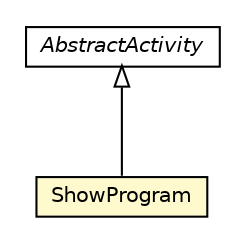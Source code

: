 #!/usr/local/bin/dot
#
# Class diagram 
# Generated by UMLGraph version 5.4 (http://www.umlgraph.org/)
#

digraph G {
	edge [fontname="Helvetica",fontsize=10,labelfontname="Helvetica",labelfontsize=10];
	node [fontname="Helvetica",fontsize=10,shape=plaintext];
	nodesep=0.25;
	ranksep=0.5;
	// hu.sch.kfc.client.activity.AbstractActivity
	c9091 [label=<<table title="hu.sch.kfc.client.activity.AbstractActivity" border="0" cellborder="1" cellspacing="0" cellpadding="2" port="p" href="./AbstractActivity.html">
		<tr><td><table border="0" cellspacing="0" cellpadding="1">
<tr><td align="center" balign="center"><font face="Helvetica-Oblique"> AbstractActivity </font></td></tr>
		</table></td></tr>
		</table>>, URL="./AbstractActivity.html", fontname="Helvetica", fontcolor="black", fontsize=10.0];
	// hu.sch.kfc.client.activity.ShowProgram
	c9092 [label=<<table title="hu.sch.kfc.client.activity.ShowProgram" border="0" cellborder="1" cellspacing="0" cellpadding="2" port="p" bgcolor="lemonChiffon" href="./ShowProgram.html">
		<tr><td><table border="0" cellspacing="0" cellpadding="1">
<tr><td align="center" balign="center"> ShowProgram </td></tr>
		</table></td></tr>
		</table>>, URL="./ShowProgram.html", fontname="Helvetica", fontcolor="black", fontsize=10.0];
	//hu.sch.kfc.client.activity.ShowProgram extends hu.sch.kfc.client.activity.AbstractActivity
	c9091:p -> c9092:p [dir=back,arrowtail=empty];
}


